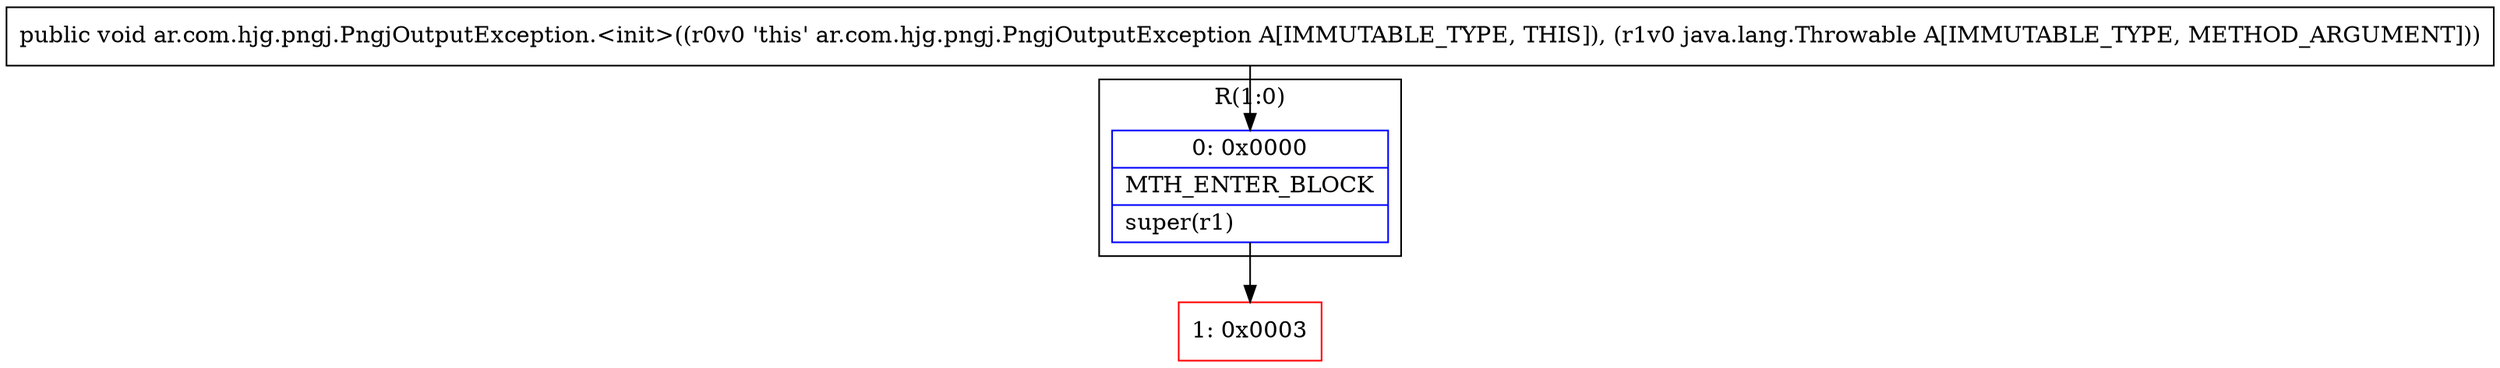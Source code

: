 digraph "CFG forar.com.hjg.pngj.PngjOutputException.\<init\>(Ljava\/lang\/Throwable;)V" {
subgraph cluster_Region_491125336 {
label = "R(1:0)";
node [shape=record,color=blue];
Node_0 [shape=record,label="{0\:\ 0x0000|MTH_ENTER_BLOCK\l|super(r1)\l}"];
}
Node_1 [shape=record,color=red,label="{1\:\ 0x0003}"];
MethodNode[shape=record,label="{public void ar.com.hjg.pngj.PngjOutputException.\<init\>((r0v0 'this' ar.com.hjg.pngj.PngjOutputException A[IMMUTABLE_TYPE, THIS]), (r1v0 java.lang.Throwable A[IMMUTABLE_TYPE, METHOD_ARGUMENT])) }"];
MethodNode -> Node_0;
Node_0 -> Node_1;
}

